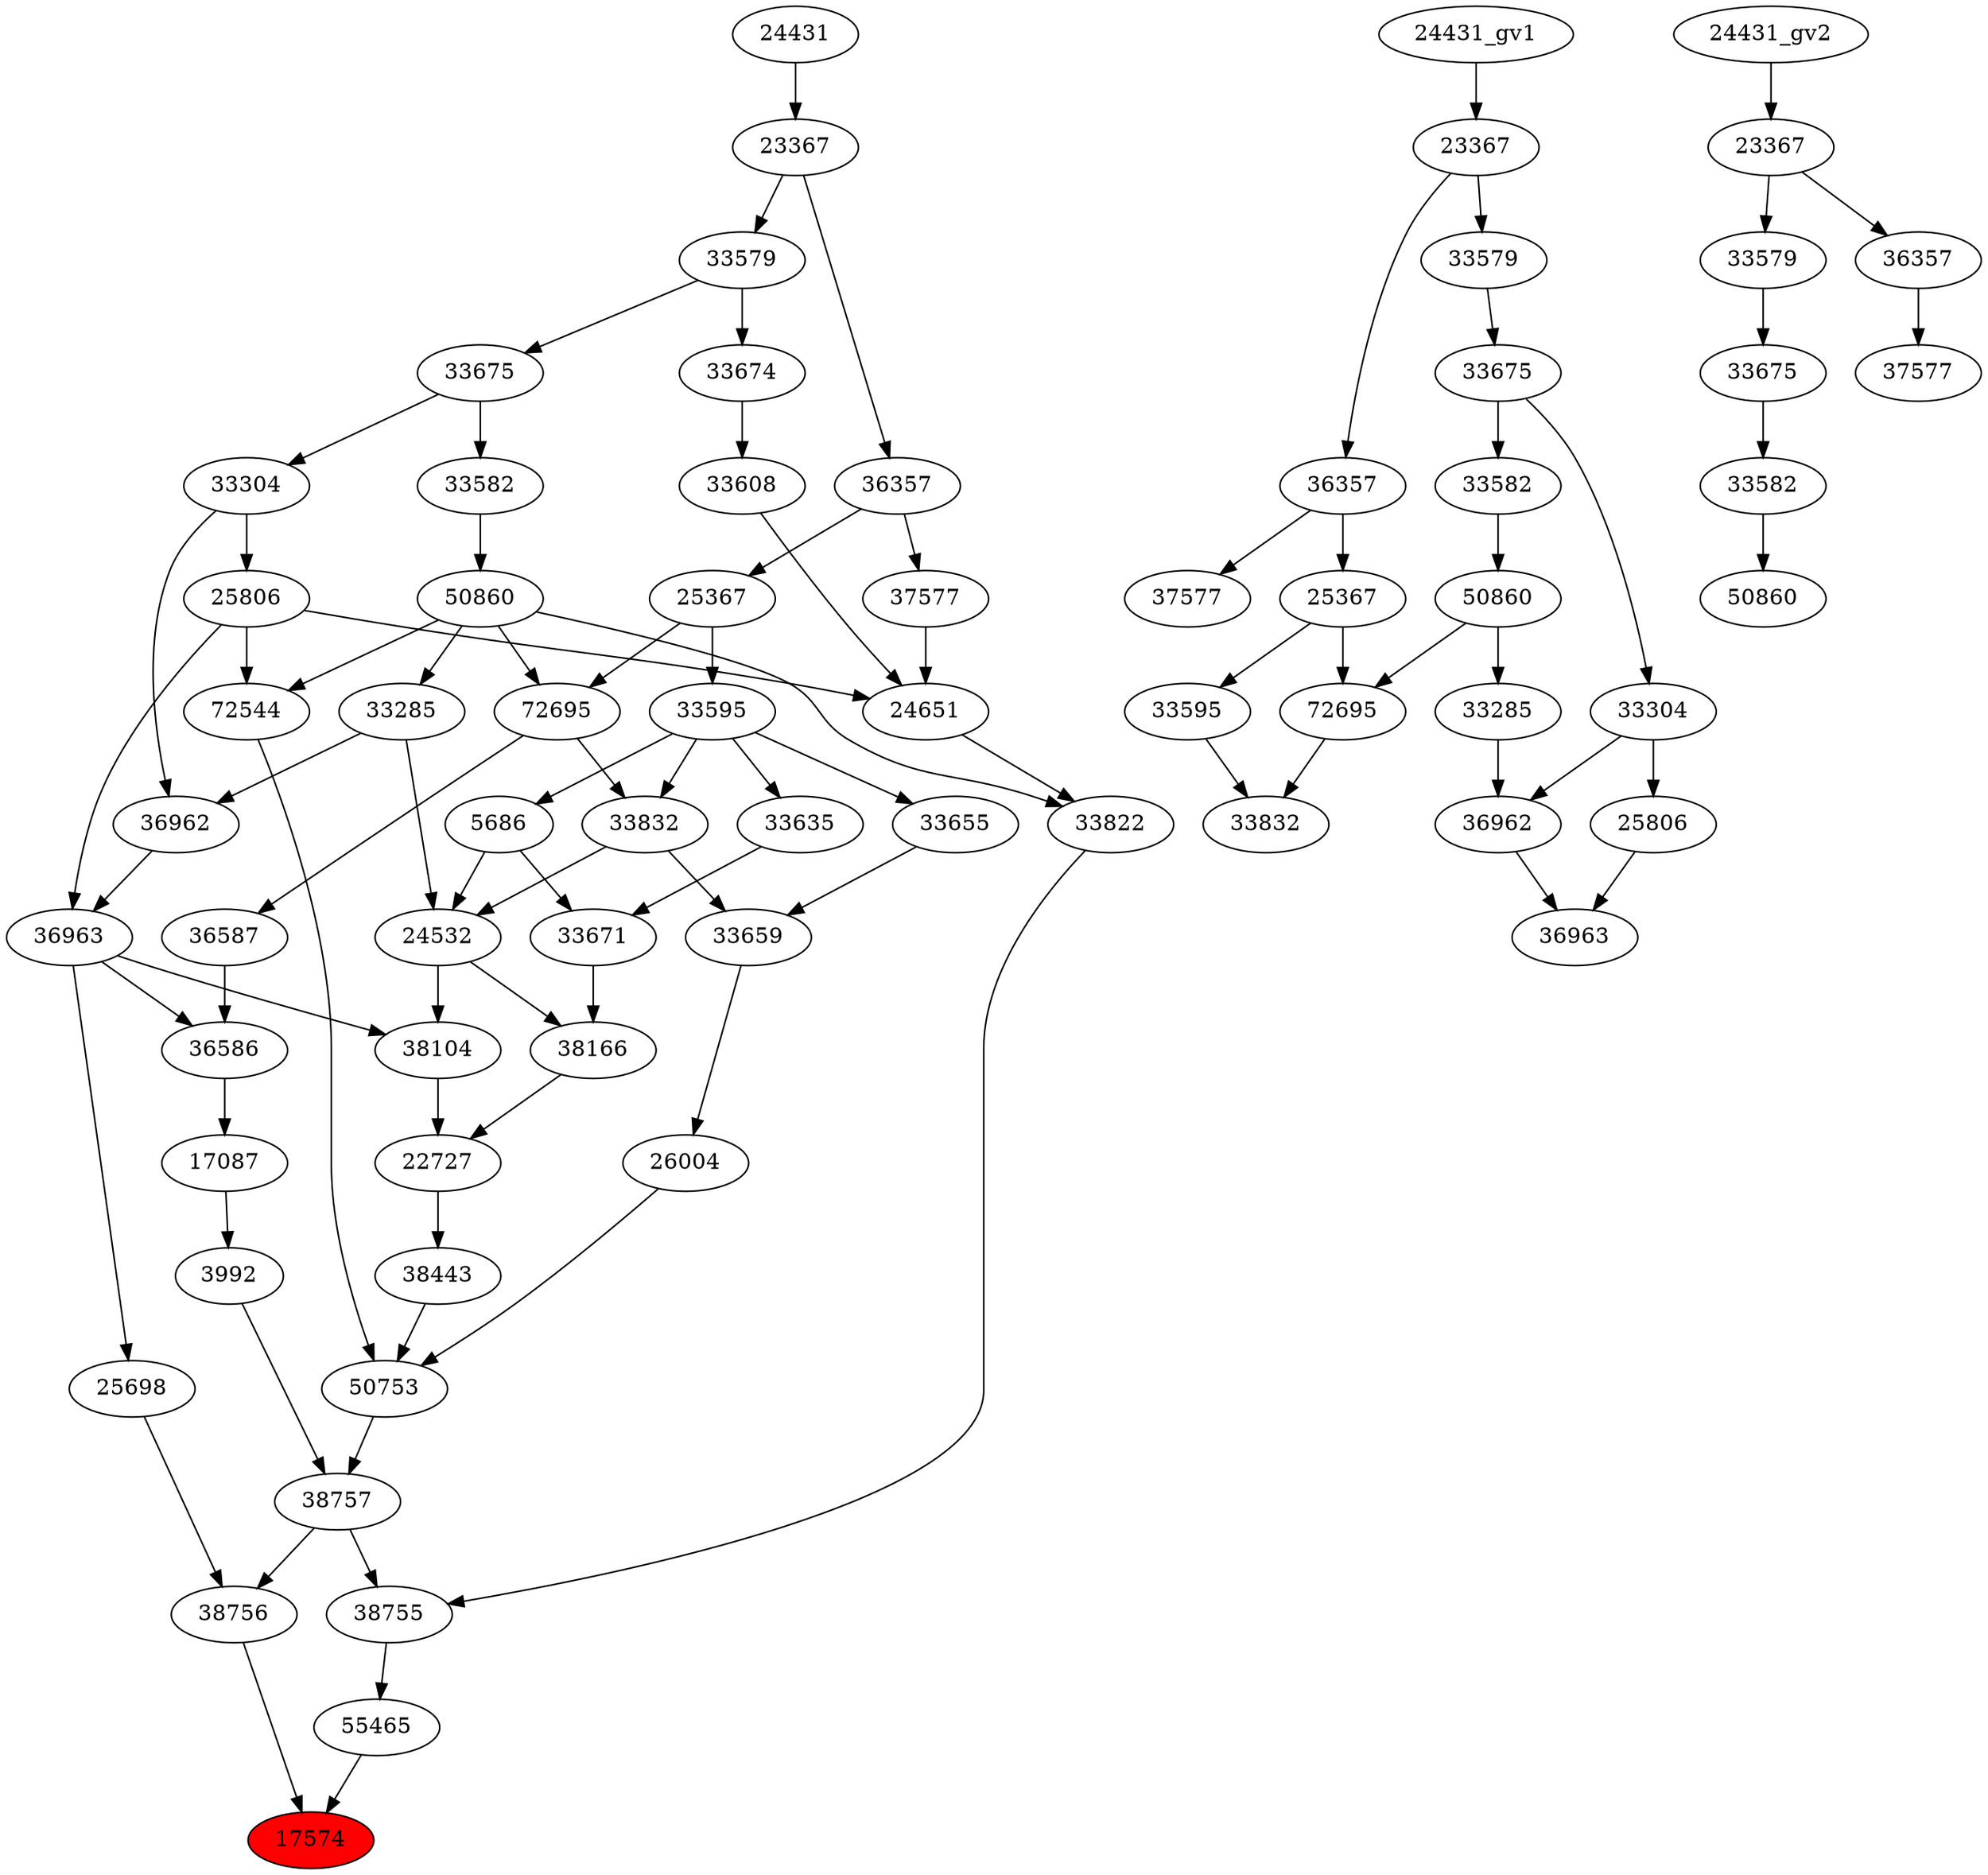 strict digraph root {
	node [label="\N"];
	{
		node [fillcolor="",
			label="\N",
			style=""
		];
		17574		 [fillcolor=red,
			label=17574,
			style=filled];
		38756		 [label=38756];
		38756 -> 17574;
		55465		 [label=55465];
		55465 -> 17574;
		38757		 [label=38757];
		38757 -> 38756;
		38755		 [label=38755];
		38757 -> 38755;
		25698		 [label=25698];
		25698 -> 38756;
		38755 -> 55465;
		50753		 [label=50753];
		50753 -> 38757;
		3992		 [label=3992];
		3992 -> 38757;
		36963		 [label=36963];
		36963 -> 25698;
		36586		 [label=36586];
		36963 -> 36586;
		38104		 [label=38104];
		36963 -> 38104;
		33822		 [label=33822];
		33822 -> 38755;
		72544		 [label=72544];
		72544 -> 50753;
		38443		 [label=38443];
		38443 -> 50753;
		26004		 [label=26004];
		26004 -> 50753;
		17087		 [label=17087];
		17087 -> 3992;
		36962		 [label=36962];
		36962 -> 36963;
		25806		 [label=25806];
		25806 -> 36963;
		25806 -> 72544;
		24651		 [label=24651];
		25806 -> 24651;
		24651 -> 33822;
		50860		 [label=50860];
		50860 -> 33822;
		50860 -> 72544;
		33285		 [label=33285];
		50860 -> 33285;
		72695		 [label=72695];
		50860 -> 72695;
		22727		 [label=22727];
		22727 -> 38443;
		33659		 [label=33659];
		33659 -> 26004;
		36586 -> 17087;
		33285 -> 36962;
		24532		 [label=24532];
		33285 -> 24532;
		33304		 [label=33304];
		33304 -> 36962;
		33304 -> 25806;
		33608		 [label=33608];
		33608 -> 24651;
		37577		 [label=37577];
		37577 -> 24651;
		33582		 [label=33582];
		33582 -> 50860;
		38104 -> 22727;
		38166		 [label=38166];
		38166 -> 22727;
		33655		 [label=33655];
		33655 -> 33659;
		33832		 [label=33832];
		33832 -> 33659;
		33832 -> 24532;
		36587		 [label=36587];
		36587 -> 36586;
		33675		 [label=33675];
		33675 -> 33304;
		33675 -> 33582;
		33674		 [label=33674];
		33674 -> 33608;
		36357		 [label=36357];
		36357 -> 37577;
		25367		 [label=25367];
		36357 -> 25367;
		24532 -> 38104;
		24532 -> 38166;
		33671		 [label=33671];
		33671 -> 38166;
		33595		 [label=33595];
		33595 -> 33655;
		33595 -> 33832;
		5686		 [label=5686];
		33595 -> 5686;
		33635		 [label=33635];
		33595 -> 33635;
		72695 -> 33832;
		72695 -> 36587;
		33579		 [label=33579];
		33579 -> 33675;
		33579 -> 33674;
		23367		 [label=23367];
		23367 -> 36357;
		23367 -> 33579;
		5686 -> 24532;
		5686 -> 33671;
		33635 -> 33671;
		25367 -> 33595;
		25367 -> 72695;
		24431		 [label=24431];
		24431 -> 23367;
	}
	{
		node [label="\N"];
		"36963_gv1"		 [label=36963];
		"36962_gv1"		 [label=36962];
		"36962_gv1" -> "36963_gv1";
		"25806_gv1"		 [label=25806];
		"25806_gv1" -> "36963_gv1";
		"33285_gv1"		 [label=33285];
		"33285_gv1" -> "36962_gv1";
		"33304_gv1"		 [label=33304];
		"33304_gv1" -> "36962_gv1";
		"33304_gv1" -> "25806_gv1";
		"50860_gv1"		 [label=50860];
		"50860_gv1" -> "33285_gv1";
		"72695_gv1"		 [label=72695];
		"50860_gv1" -> "72695_gv1";
		"33582_gv1"		 [label=33582];
		"33582_gv1" -> "50860_gv1";
		"33675_gv1"		 [label=33675];
		"33675_gv1" -> "33304_gv1";
		"33675_gv1" -> "33582_gv1";
		"37577_gv1"		 [label=37577];
		"36357_gv1"		 [label=36357];
		"36357_gv1" -> "37577_gv1";
		"25367_gv1"		 [label=25367];
		"36357_gv1" -> "25367_gv1";
		"33832_gv1"		 [label=33832];
		"72695_gv1" -> "33832_gv1";
		"33595_gv1"		 [label=33595];
		"33595_gv1" -> "33832_gv1";
		"33579_gv1"		 [label=33579];
		"33579_gv1" -> "33675_gv1";
		"23367_gv1"		 [label=23367];
		"23367_gv1" -> "36357_gv1";
		"23367_gv1" -> "33579_gv1";
		"25367_gv1" -> "72695_gv1";
		"25367_gv1" -> "33595_gv1";
		"24431_gv1" -> "23367_gv1";
	}
	{
		node [label="\N"];
		"50860_gv2"		 [label=50860];
		"33582_gv2"		 [label=33582];
		"33582_gv2" -> "50860_gv2";
		"33675_gv2"		 [label=33675];
		"33675_gv2" -> "33582_gv2";
		"33579_gv2"		 [label=33579];
		"33579_gv2" -> "33675_gv2";
		"37577_gv2"		 [label=37577];
		"36357_gv2"		 [label=36357];
		"36357_gv2" -> "37577_gv2";
		"23367_gv2"		 [label=23367];
		"23367_gv2" -> "33579_gv2";
		"23367_gv2" -> "36357_gv2";
		"24431_gv2" -> "23367_gv2";
	}
}
